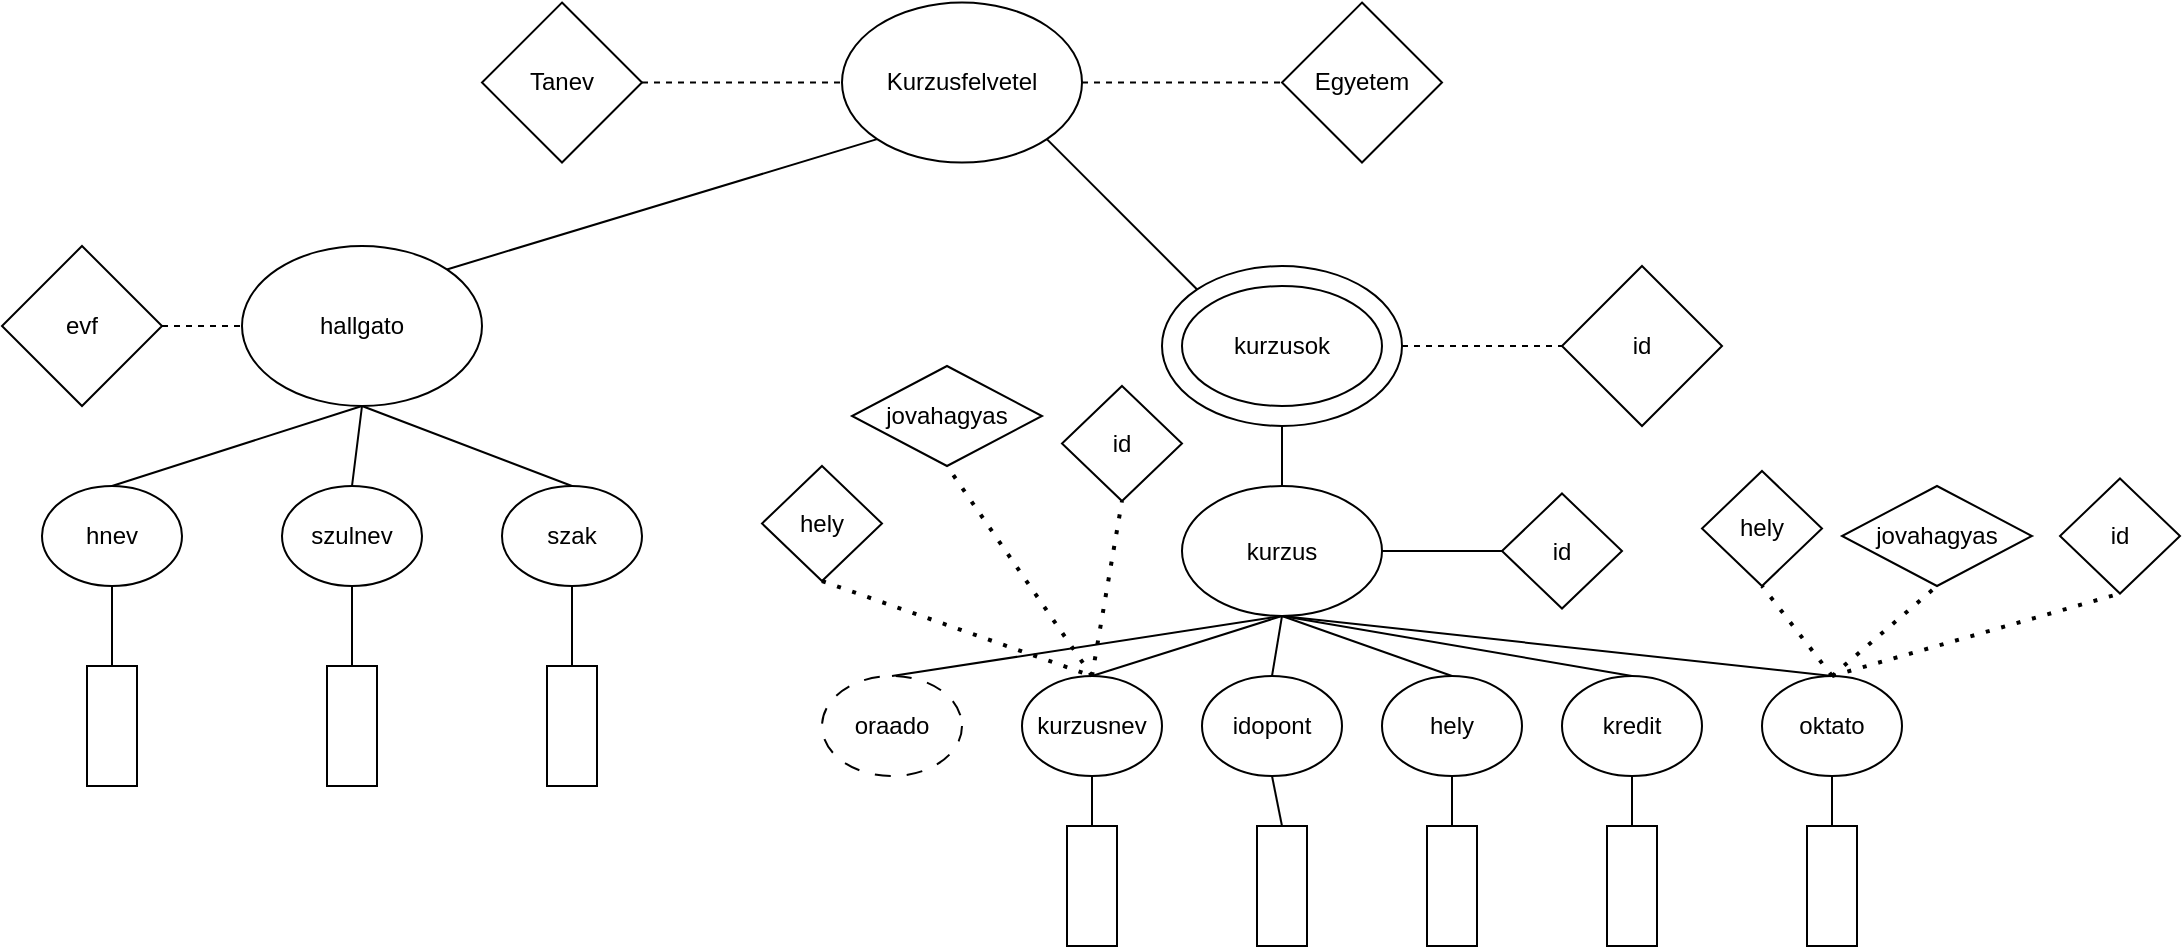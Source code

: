 <mxfile version="28.2.7">
  <diagram id="VnekTlyoDM-fduJI4oiZ" name="Page-1">
    <mxGraphModel dx="1001" dy="502" grid="1" gridSize="10" guides="1" tooltips="1" connect="1" arrows="1" fold="1" page="1" pageScale="1" pageWidth="1169" pageHeight="1654" math="0" shadow="0">
      <root>
        <mxCell id="0" />
        <mxCell id="1" parent="0" />
        <mxCell id="syp8sQonNkeXnLw--F8j-1" value="Kurzusfelvetel" style="ellipse;whiteSpace=wrap;html=1;" parent="1" vertex="1">
          <mxGeometry x="560" y="38.28" width="120" height="80" as="geometry" />
        </mxCell>
        <mxCell id="syp8sQonNkeXnLw--F8j-2" value="Tanev" style="rhombus;whiteSpace=wrap;html=1;" parent="1" vertex="1">
          <mxGeometry x="380" y="38.28" width="80" height="80" as="geometry" />
        </mxCell>
        <mxCell id="syp8sQonNkeXnLw--F8j-3" value="Egyetem" style="rhombus;whiteSpace=wrap;html=1;" parent="1" vertex="1">
          <mxGeometry x="780" y="38.28" width="80" height="80" as="geometry" />
        </mxCell>
        <mxCell id="syp8sQonNkeXnLw--F8j-5" value="" style="endArrow=none;dashed=1;html=1;rounded=0;exitX=1;exitY=0.5;exitDx=0;exitDy=0;entryX=0;entryY=0.5;entryDx=0;entryDy=0;" parent="1" source="syp8sQonNkeXnLw--F8j-2" target="syp8sQonNkeXnLw--F8j-1" edge="1">
          <mxGeometry width="50" height="50" relative="1" as="geometry">
            <mxPoint x="620" y="288.28" as="sourcePoint" />
            <mxPoint x="670" y="238.28" as="targetPoint" />
          </mxGeometry>
        </mxCell>
        <mxCell id="syp8sQonNkeXnLw--F8j-6" value="" style="endArrow=none;dashed=1;html=1;rounded=0;exitX=1;exitY=0.5;exitDx=0;exitDy=0;" parent="1" source="syp8sQonNkeXnLw--F8j-1" target="syp8sQonNkeXnLw--F8j-3" edge="1">
          <mxGeometry width="50" height="50" relative="1" as="geometry">
            <mxPoint x="620" y="288.28" as="sourcePoint" />
            <mxPoint x="670" y="238.28" as="targetPoint" />
          </mxGeometry>
        </mxCell>
        <mxCell id="syp8sQonNkeXnLw--F8j-7" value="hallgato" style="ellipse;whiteSpace=wrap;html=1;" parent="1" vertex="1">
          <mxGeometry x="260" y="160" width="120" height="80" as="geometry" />
        </mxCell>
        <mxCell id="syp8sQonNkeXnLw--F8j-8" value="" style="ellipse;whiteSpace=wrap;html=1;" parent="1" vertex="1">
          <mxGeometry x="720" y="170" width="120" height="80" as="geometry" />
        </mxCell>
        <mxCell id="syp8sQonNkeXnLw--F8j-9" value="kurzusok" style="ellipse;whiteSpace=wrap;html=1;" parent="1" vertex="1">
          <mxGeometry x="730" y="180" width="100" height="60" as="geometry" />
        </mxCell>
        <mxCell id="syp8sQonNkeXnLw--F8j-10" value="" style="endArrow=none;html=1;rounded=0;exitX=1;exitY=0;exitDx=0;exitDy=0;entryX=0;entryY=1;entryDx=0;entryDy=0;" parent="1" source="syp8sQonNkeXnLw--F8j-7" target="syp8sQonNkeXnLw--F8j-1" edge="1">
          <mxGeometry width="50" height="50" relative="1" as="geometry">
            <mxPoint x="512.426" y="169.996" as="sourcePoint" />
            <mxPoint x="670" y="238.28" as="targetPoint" />
          </mxGeometry>
        </mxCell>
        <mxCell id="syp8sQonNkeXnLw--F8j-11" value="" style="endArrow=none;html=1;rounded=0;entryX=1;entryY=1;entryDx=0;entryDy=0;exitX=0;exitY=0;exitDx=0;exitDy=0;" parent="1" source="syp8sQonNkeXnLw--F8j-8" target="syp8sQonNkeXnLw--F8j-1" edge="1">
          <mxGeometry width="50" height="50" relative="1" as="geometry">
            <mxPoint x="747.574" y="169.996" as="sourcePoint" />
            <mxPoint x="700" y="168.28" as="targetPoint" />
          </mxGeometry>
        </mxCell>
        <mxCell id="syp8sQonNkeXnLw--F8j-12" value="id" style="rhombus;whiteSpace=wrap;html=1;" parent="1" vertex="1">
          <mxGeometry x="920" y="170" width="80" height="80" as="geometry" />
        </mxCell>
        <mxCell id="syp8sQonNkeXnLw--F8j-13" value="" style="endArrow=none;dashed=1;html=1;rounded=0;exitX=1;exitY=0.5;exitDx=0;exitDy=0;entryX=0;entryY=0.5;entryDx=0;entryDy=0;" parent="1" source="syp8sQonNkeXnLw--F8j-8" target="syp8sQonNkeXnLw--F8j-12" edge="1">
          <mxGeometry width="50" height="50" relative="1" as="geometry">
            <mxPoint x="630" y="180" as="sourcePoint" />
            <mxPoint x="680" y="130" as="targetPoint" />
          </mxGeometry>
        </mxCell>
        <mxCell id="syp8sQonNkeXnLw--F8j-14" value="evf" style="rhombus;whiteSpace=wrap;html=1;" parent="1" vertex="1">
          <mxGeometry x="140" y="160" width="80" height="80" as="geometry" />
        </mxCell>
        <mxCell id="syp8sQonNkeXnLw--F8j-15" value="" style="endArrow=none;dashed=1;html=1;rounded=0;exitX=1;exitY=0.5;exitDx=0;exitDy=0;entryX=0;entryY=0.5;entryDx=0;entryDy=0;" parent="1" source="syp8sQonNkeXnLw--F8j-14" target="syp8sQonNkeXnLw--F8j-7" edge="1">
          <mxGeometry width="50" height="50" relative="1" as="geometry">
            <mxPoint x="390" y="180" as="sourcePoint" />
            <mxPoint x="440" y="130" as="targetPoint" />
          </mxGeometry>
        </mxCell>
        <mxCell id="L3ZMG0MOug-UIf8qbC8H-1" value="hnev" style="ellipse;whiteSpace=wrap;html=1;" parent="1" vertex="1">
          <mxGeometry x="160" y="280" width="70" height="50" as="geometry" />
        </mxCell>
        <mxCell id="L3ZMG0MOug-UIf8qbC8H-2" value="szulnev" style="ellipse;whiteSpace=wrap;html=1;" parent="1" vertex="1">
          <mxGeometry x="280" y="280" width="70" height="50" as="geometry" />
        </mxCell>
        <mxCell id="L3ZMG0MOug-UIf8qbC8H-3" value="szak" style="ellipse;whiteSpace=wrap;html=1;" parent="1" vertex="1">
          <mxGeometry x="390" y="280" width="70" height="50" as="geometry" />
        </mxCell>
        <mxCell id="L3ZMG0MOug-UIf8qbC8H-4" value="" style="endArrow=none;html=1;rounded=0;exitX=0.5;exitY=0;exitDx=0;exitDy=0;entryX=0.5;entryY=1;entryDx=0;entryDy=0;" parent="1" source="L3ZMG0MOug-UIf8qbC8H-1" target="syp8sQonNkeXnLw--F8j-7" edge="1">
          <mxGeometry width="50" height="50" relative="1" as="geometry">
            <mxPoint x="490" y="290" as="sourcePoint" />
            <mxPoint x="540" y="240" as="targetPoint" />
          </mxGeometry>
        </mxCell>
        <mxCell id="L3ZMG0MOug-UIf8qbC8H-5" value="" style="endArrow=none;html=1;rounded=0;exitX=0.5;exitY=0;exitDx=0;exitDy=0;" parent="1" source="L3ZMG0MOug-UIf8qbC8H-3" edge="1">
          <mxGeometry width="50" height="50" relative="1" as="geometry">
            <mxPoint x="490" y="290" as="sourcePoint" />
            <mxPoint x="320" y="240" as="targetPoint" />
          </mxGeometry>
        </mxCell>
        <mxCell id="L3ZMG0MOug-UIf8qbC8H-6" value="" style="endArrow=none;html=1;rounded=0;entryX=0.5;entryY=1;entryDx=0;entryDy=0;exitX=0.5;exitY=0;exitDx=0;exitDy=0;" parent="1" source="L3ZMG0MOug-UIf8qbC8H-2" target="syp8sQonNkeXnLw--F8j-7" edge="1">
          <mxGeometry width="50" height="50" relative="1" as="geometry">
            <mxPoint x="490" y="290" as="sourcePoint" />
            <mxPoint x="540" y="240" as="targetPoint" />
          </mxGeometry>
        </mxCell>
        <mxCell id="L3ZMG0MOug-UIf8qbC8H-7" value="" style="rounded=0;whiteSpace=wrap;html=1;direction=south;" parent="1" vertex="1">
          <mxGeometry x="182.5" y="370" width="25" height="60" as="geometry" />
        </mxCell>
        <mxCell id="L3ZMG0MOug-UIf8qbC8H-8" value="" style="rounded=0;whiteSpace=wrap;html=1;direction=south;" parent="1" vertex="1">
          <mxGeometry x="302.5" y="370" width="25" height="60" as="geometry" />
        </mxCell>
        <mxCell id="L3ZMG0MOug-UIf8qbC8H-9" value="" style="rounded=0;whiteSpace=wrap;html=1;direction=south;" parent="1" vertex="1">
          <mxGeometry x="412.5" y="370" width="25" height="60" as="geometry" />
        </mxCell>
        <mxCell id="L3ZMG0MOug-UIf8qbC8H-10" value="" style="endArrow=none;html=1;rounded=0;exitX=0;exitY=0.5;exitDx=0;exitDy=0;entryX=0.5;entryY=1;entryDx=0;entryDy=0;" parent="1" source="L3ZMG0MOug-UIf8qbC8H-9" target="L3ZMG0MOug-UIf8qbC8H-3" edge="1">
          <mxGeometry width="50" height="50" relative="1" as="geometry">
            <mxPoint x="490" y="390" as="sourcePoint" />
            <mxPoint x="540" y="340" as="targetPoint" />
          </mxGeometry>
        </mxCell>
        <mxCell id="L3ZMG0MOug-UIf8qbC8H-11" value="" style="endArrow=none;html=1;rounded=0;exitX=0;exitY=0.5;exitDx=0;exitDy=0;entryX=0.5;entryY=1;entryDx=0;entryDy=0;" parent="1" source="L3ZMG0MOug-UIf8qbC8H-8" target="L3ZMG0MOug-UIf8qbC8H-2" edge="1">
          <mxGeometry width="50" height="50" relative="1" as="geometry">
            <mxPoint x="490" y="390" as="sourcePoint" />
            <mxPoint x="540" y="340" as="targetPoint" />
          </mxGeometry>
        </mxCell>
        <mxCell id="L3ZMG0MOug-UIf8qbC8H-12" value="" style="endArrow=none;html=1;rounded=0;exitX=0;exitY=0.5;exitDx=0;exitDy=0;entryX=0.5;entryY=1;entryDx=0;entryDy=0;" parent="1" source="L3ZMG0MOug-UIf8qbC8H-7" target="L3ZMG0MOug-UIf8qbC8H-1" edge="1">
          <mxGeometry width="50" height="50" relative="1" as="geometry">
            <mxPoint x="490" y="390" as="sourcePoint" />
            <mxPoint x="540" y="340" as="targetPoint" />
          </mxGeometry>
        </mxCell>
        <mxCell id="L3ZMG0MOug-UIf8qbC8H-13" value="kurzus" style="ellipse;whiteSpace=wrap;html=1;" parent="1" vertex="1">
          <mxGeometry x="730" y="280" width="100" height="65" as="geometry" />
        </mxCell>
        <mxCell id="L3ZMG0MOug-UIf8qbC8H-14" value="id" style="rhombus;whiteSpace=wrap;html=1;" parent="1" vertex="1">
          <mxGeometry x="890" y="283.75" width="60" height="57.5" as="geometry" />
        </mxCell>
        <mxCell id="L3ZMG0MOug-UIf8qbC8H-15" value="" style="endArrow=none;html=1;rounded=0;exitX=1;exitY=0.5;exitDx=0;exitDy=0;" parent="1" source="L3ZMG0MOug-UIf8qbC8H-13" target="L3ZMG0MOug-UIf8qbC8H-14" edge="1">
          <mxGeometry width="50" height="50" relative="1" as="geometry">
            <mxPoint x="720" y="290" as="sourcePoint" />
            <mxPoint x="770" y="240" as="targetPoint" />
          </mxGeometry>
        </mxCell>
        <mxCell id="L3ZMG0MOug-UIf8qbC8H-16" value="" style="endArrow=none;html=1;rounded=0;exitX=0.5;exitY=0;exitDx=0;exitDy=0;entryX=0.5;entryY=1;entryDx=0;entryDy=0;" parent="1" source="L3ZMG0MOug-UIf8qbC8H-13" target="syp8sQonNkeXnLw--F8j-8" edge="1">
          <mxGeometry width="50" height="50" relative="1" as="geometry">
            <mxPoint x="720" y="290" as="sourcePoint" />
            <mxPoint x="770" y="240" as="targetPoint" />
          </mxGeometry>
        </mxCell>
        <mxCell id="L3ZMG0MOug-UIf8qbC8H-17" value="oraado" style="ellipse;whiteSpace=wrap;html=1;gradientColor=none;strokeColor=default;dashed=1;dashPattern=8 8;" parent="1" vertex="1">
          <mxGeometry x="550" y="375" width="70" height="50" as="geometry" />
        </mxCell>
        <mxCell id="L3ZMG0MOug-UIf8qbC8H-18" value="oktato" style="ellipse;whiteSpace=wrap;html=1;" parent="1" vertex="1">
          <mxGeometry x="1020" y="375" width="70" height="50" as="geometry" />
        </mxCell>
        <mxCell id="L3ZMG0MOug-UIf8qbC8H-19" value="kredit" style="ellipse;whiteSpace=wrap;html=1;" parent="1" vertex="1">
          <mxGeometry x="920" y="375" width="70" height="50" as="geometry" />
        </mxCell>
        <mxCell id="L3ZMG0MOug-UIf8qbC8H-20" value="hely" style="ellipse;whiteSpace=wrap;html=1;" parent="1" vertex="1">
          <mxGeometry x="830" y="375" width="70" height="50" as="geometry" />
        </mxCell>
        <mxCell id="L3ZMG0MOug-UIf8qbC8H-21" value="idopont" style="ellipse;whiteSpace=wrap;html=1;" parent="1" vertex="1">
          <mxGeometry x="740" y="375" width="70" height="50" as="geometry" />
        </mxCell>
        <mxCell id="L3ZMG0MOug-UIf8qbC8H-22" value="kurzusnev" style="ellipse;whiteSpace=wrap;html=1;" parent="1" vertex="1">
          <mxGeometry x="650" y="375" width="70" height="50" as="geometry" />
        </mxCell>
        <mxCell id="L3ZMG0MOug-UIf8qbC8H-23" value="" style="endArrow=none;html=1;rounded=0;exitX=0.5;exitY=0;exitDx=0;exitDy=0;entryX=0.5;entryY=1;entryDx=0;entryDy=0;" parent="1" source="L3ZMG0MOug-UIf8qbC8H-18" target="L3ZMG0MOug-UIf8qbC8H-13" edge="1">
          <mxGeometry width="50" height="50" relative="1" as="geometry">
            <mxPoint x="720" y="390" as="sourcePoint" />
            <mxPoint x="770" y="340" as="targetPoint" />
          </mxGeometry>
        </mxCell>
        <mxCell id="L3ZMG0MOug-UIf8qbC8H-24" value="" style="endArrow=none;html=1;rounded=0;exitX=0.5;exitY=0;exitDx=0;exitDy=0;entryX=0.5;entryY=1;entryDx=0;entryDy=0;" parent="1" source="L3ZMG0MOug-UIf8qbC8H-19" target="L3ZMG0MOug-UIf8qbC8H-13" edge="1">
          <mxGeometry width="50" height="50" relative="1" as="geometry">
            <mxPoint x="720" y="390" as="sourcePoint" />
            <mxPoint x="770" y="340" as="targetPoint" />
          </mxGeometry>
        </mxCell>
        <mxCell id="L3ZMG0MOug-UIf8qbC8H-25" value="" style="endArrow=none;html=1;rounded=0;exitX=0.5;exitY=0;exitDx=0;exitDy=0;entryX=0.5;entryY=1;entryDx=0;entryDy=0;" parent="1" source="L3ZMG0MOug-UIf8qbC8H-20" target="L3ZMG0MOug-UIf8qbC8H-13" edge="1">
          <mxGeometry width="50" height="50" relative="1" as="geometry">
            <mxPoint x="720" y="390" as="sourcePoint" />
            <mxPoint x="780" y="350" as="targetPoint" />
          </mxGeometry>
        </mxCell>
        <mxCell id="L3ZMG0MOug-UIf8qbC8H-26" value="" style="endArrow=none;html=1;rounded=0;exitX=0.5;exitY=0;exitDx=0;exitDy=0;entryX=0.5;entryY=1;entryDx=0;entryDy=0;" parent="1" source="L3ZMG0MOug-UIf8qbC8H-21" target="L3ZMG0MOug-UIf8qbC8H-13" edge="1">
          <mxGeometry width="50" height="50" relative="1" as="geometry">
            <mxPoint x="720" y="390" as="sourcePoint" />
            <mxPoint x="770" y="350" as="targetPoint" />
          </mxGeometry>
        </mxCell>
        <mxCell id="L3ZMG0MOug-UIf8qbC8H-27" value="" style="endArrow=none;html=1;rounded=0;exitX=0.5;exitY=0;exitDx=0;exitDy=0;entryX=0.5;entryY=1;entryDx=0;entryDy=0;" parent="1" source="L3ZMG0MOug-UIf8qbC8H-22" target="L3ZMG0MOug-UIf8qbC8H-13" edge="1">
          <mxGeometry width="50" height="50" relative="1" as="geometry">
            <mxPoint x="720" y="390" as="sourcePoint" />
            <mxPoint x="770" y="340" as="targetPoint" />
          </mxGeometry>
        </mxCell>
        <mxCell id="L3ZMG0MOug-UIf8qbC8H-28" value="" style="endArrow=none;html=1;rounded=0;exitX=0.5;exitY=0;exitDx=0;exitDy=0;entryX=0.5;entryY=1;entryDx=0;entryDy=0;" parent="1" source="L3ZMG0MOug-UIf8qbC8H-17" target="L3ZMG0MOug-UIf8qbC8H-13" edge="1">
          <mxGeometry width="50" height="50" relative="1" as="geometry">
            <mxPoint x="720" y="390" as="sourcePoint" />
            <mxPoint x="770" y="340" as="targetPoint" />
          </mxGeometry>
        </mxCell>
        <mxCell id="L3ZMG0MOug-UIf8qbC8H-29" value="jovahagyas" style="rhombus;whiteSpace=wrap;html=1;" parent="1" vertex="1">
          <mxGeometry x="565" y="220" width="95" height="50" as="geometry" />
        </mxCell>
        <mxCell id="L3ZMG0MOug-UIf8qbC8H-31" value="hely" style="rhombus;whiteSpace=wrap;html=1;" parent="1" vertex="1">
          <mxGeometry x="520" y="270" width="60" height="57.5" as="geometry" />
        </mxCell>
        <mxCell id="L3ZMG0MOug-UIf8qbC8H-32" value="id" style="rhombus;whiteSpace=wrap;html=1;" parent="1" vertex="1">
          <mxGeometry x="670" y="230" width="60" height="57.5" as="geometry" />
        </mxCell>
        <mxCell id="L3ZMG0MOug-UIf8qbC8H-37" value="" style="endArrow=none;dashed=1;html=1;dashPattern=1 3;strokeWidth=2;rounded=0;entryX=0.5;entryY=1;entryDx=0;entryDy=0;exitX=0.5;exitY=0;exitDx=0;exitDy=0;" parent="1" source="L3ZMG0MOug-UIf8qbC8H-22" target="L3ZMG0MOug-UIf8qbC8H-32" edge="1">
          <mxGeometry width="50" height="50" relative="1" as="geometry">
            <mxPoint x="720" y="490" as="sourcePoint" />
            <mxPoint x="770" y="440" as="targetPoint" />
          </mxGeometry>
        </mxCell>
        <mxCell id="L3ZMG0MOug-UIf8qbC8H-38" value="" style="endArrow=none;dashed=1;html=1;dashPattern=1 3;strokeWidth=2;rounded=0;entryX=0.5;entryY=1;entryDx=0;entryDy=0;exitX=0.5;exitY=0;exitDx=0;exitDy=0;" parent="1" source="L3ZMG0MOug-UIf8qbC8H-22" target="L3ZMG0MOug-UIf8qbC8H-29" edge="1">
          <mxGeometry width="50" height="50" relative="1" as="geometry">
            <mxPoint x="720" y="490" as="sourcePoint" />
            <mxPoint x="770" y="440" as="targetPoint" />
          </mxGeometry>
        </mxCell>
        <mxCell id="L3ZMG0MOug-UIf8qbC8H-39" value="" style="endArrow=none;dashed=1;html=1;dashPattern=1 3;strokeWidth=2;rounded=0;exitX=0.5;exitY=1;exitDx=0;exitDy=0;entryX=0.5;entryY=0;entryDx=0;entryDy=0;" parent="1" source="L3ZMG0MOug-UIf8qbC8H-31" target="L3ZMG0MOug-UIf8qbC8H-22" edge="1">
          <mxGeometry width="50" height="50" relative="1" as="geometry">
            <mxPoint x="720" y="490" as="sourcePoint" />
            <mxPoint x="770" y="440" as="targetPoint" />
          </mxGeometry>
        </mxCell>
        <mxCell id="Y5wR_tlN89S5Y93Vymhb-1" value="" style="rounded=0;whiteSpace=wrap;html=1;direction=south;" parent="1" vertex="1">
          <mxGeometry x="672.5" y="450" width="25" height="60" as="geometry" />
        </mxCell>
        <mxCell id="Y5wR_tlN89S5Y93Vymhb-2" value="" style="rounded=0;whiteSpace=wrap;html=1;direction=south;" parent="1" vertex="1">
          <mxGeometry x="767.5" y="450" width="25" height="60" as="geometry" />
        </mxCell>
        <mxCell id="Y5wR_tlN89S5Y93Vymhb-3" value="" style="rounded=0;whiteSpace=wrap;html=1;direction=south;" parent="1" vertex="1">
          <mxGeometry x="852.5" y="450" width="25" height="60" as="geometry" />
        </mxCell>
        <mxCell id="rKyf1R6V8xFtdHl0PciO-1" value="" style="rounded=0;whiteSpace=wrap;html=1;direction=south;" parent="1" vertex="1">
          <mxGeometry x="942.5" y="450" width="25" height="60" as="geometry" />
        </mxCell>
        <mxCell id="rKyf1R6V8xFtdHl0PciO-2" value="" style="rounded=0;whiteSpace=wrap;html=1;direction=south;" parent="1" vertex="1">
          <mxGeometry x="1042.5" y="450" width="25" height="60" as="geometry" />
        </mxCell>
        <mxCell id="rKyf1R6V8xFtdHl0PciO-3" value="" style="endArrow=none;html=1;rounded=0;exitX=0;exitY=0.5;exitDx=0;exitDy=0;entryX=0.5;entryY=1;entryDx=0;entryDy=0;" parent="1" source="Y5wR_tlN89S5Y93Vymhb-1" target="L3ZMG0MOug-UIf8qbC8H-22" edge="1">
          <mxGeometry width="50" height="50" relative="1" as="geometry">
            <mxPoint x="720" y="380" as="sourcePoint" />
            <mxPoint x="770" y="330" as="targetPoint" />
          </mxGeometry>
        </mxCell>
        <mxCell id="rKyf1R6V8xFtdHl0PciO-4" value="" style="endArrow=none;html=1;rounded=0;exitX=0;exitY=0.5;exitDx=0;exitDy=0;entryX=0.5;entryY=1;entryDx=0;entryDy=0;" parent="1" source="rKyf1R6V8xFtdHl0PciO-2" target="L3ZMG0MOug-UIf8qbC8H-18" edge="1">
          <mxGeometry width="50" height="50" relative="1" as="geometry">
            <mxPoint x="720" y="380" as="sourcePoint" />
            <mxPoint x="770" y="330" as="targetPoint" />
          </mxGeometry>
        </mxCell>
        <mxCell id="rKyf1R6V8xFtdHl0PciO-5" value="" style="endArrow=none;html=1;rounded=0;exitX=0;exitY=0.5;exitDx=0;exitDy=0;entryX=0.5;entryY=1;entryDx=0;entryDy=0;" parent="1" source="rKyf1R6V8xFtdHl0PciO-1" target="L3ZMG0MOug-UIf8qbC8H-19" edge="1">
          <mxGeometry width="50" height="50" relative="1" as="geometry">
            <mxPoint x="720" y="380" as="sourcePoint" />
            <mxPoint x="770" y="330" as="targetPoint" />
          </mxGeometry>
        </mxCell>
        <mxCell id="rKyf1R6V8xFtdHl0PciO-6" value="" style="endArrow=none;html=1;rounded=0;exitX=0;exitY=0.5;exitDx=0;exitDy=0;entryX=0.5;entryY=1;entryDx=0;entryDy=0;" parent="1" source="Y5wR_tlN89S5Y93Vymhb-3" target="L3ZMG0MOug-UIf8qbC8H-20" edge="1">
          <mxGeometry width="50" height="50" relative="1" as="geometry">
            <mxPoint x="720" y="380" as="sourcePoint" />
            <mxPoint x="770" y="330" as="targetPoint" />
          </mxGeometry>
        </mxCell>
        <mxCell id="rKyf1R6V8xFtdHl0PciO-7" value="" style="endArrow=none;html=1;rounded=0;exitX=0;exitY=0.5;exitDx=0;exitDy=0;entryX=0.5;entryY=1;entryDx=0;entryDy=0;" parent="1" source="Y5wR_tlN89S5Y93Vymhb-2" target="L3ZMG0MOug-UIf8qbC8H-21" edge="1">
          <mxGeometry width="50" height="50" relative="1" as="geometry">
            <mxPoint x="720" y="380" as="sourcePoint" />
            <mxPoint x="780" y="430" as="targetPoint" />
          </mxGeometry>
        </mxCell>
        <mxCell id="rKyf1R6V8xFtdHl0PciO-8" value="hely" style="rhombus;whiteSpace=wrap;html=1;" parent="1" vertex="1">
          <mxGeometry x="990" y="272.5" width="60" height="57.5" as="geometry" />
        </mxCell>
        <mxCell id="rKyf1R6V8xFtdHl0PciO-9" value="jovahagyas" style="rhombus;whiteSpace=wrap;html=1;" parent="1" vertex="1">
          <mxGeometry x="1060" y="280" width="95" height="50" as="geometry" />
        </mxCell>
        <mxCell id="rKyf1R6V8xFtdHl0PciO-10" value="id" style="rhombus;whiteSpace=wrap;html=1;" parent="1" vertex="1">
          <mxGeometry x="1169" y="276.25" width="60" height="57.5" as="geometry" />
        </mxCell>
        <mxCell id="rKyf1R6V8xFtdHl0PciO-11" value="" style="endArrow=none;dashed=1;html=1;dashPattern=1 3;strokeWidth=2;rounded=0;exitX=0.5;exitY=0;exitDx=0;exitDy=0;entryX=0.5;entryY=1;entryDx=0;entryDy=0;" parent="1" source="L3ZMG0MOug-UIf8qbC8H-18" target="rKyf1R6V8xFtdHl0PciO-10" edge="1">
          <mxGeometry width="50" height="50" relative="1" as="geometry">
            <mxPoint x="820" y="440" as="sourcePoint" />
            <mxPoint x="870" y="390" as="targetPoint" />
          </mxGeometry>
        </mxCell>
        <mxCell id="rKyf1R6V8xFtdHl0PciO-12" value="" style="endArrow=none;dashed=1;html=1;dashPattern=1 3;strokeWidth=2;rounded=0;exitX=0.5;exitY=0;exitDx=0;exitDy=0;entryX=0.5;entryY=1;entryDx=0;entryDy=0;" parent="1" source="L3ZMG0MOug-UIf8qbC8H-18" target="rKyf1R6V8xFtdHl0PciO-9" edge="1">
          <mxGeometry width="50" height="50" relative="1" as="geometry">
            <mxPoint x="820" y="440" as="sourcePoint" />
            <mxPoint x="870" y="390" as="targetPoint" />
          </mxGeometry>
        </mxCell>
        <mxCell id="rKyf1R6V8xFtdHl0PciO-13" value="" style="endArrow=none;dashed=1;html=1;dashPattern=1 3;strokeWidth=2;rounded=0;exitX=0.5;exitY=0;exitDx=0;exitDy=0;entryX=0.5;entryY=1;entryDx=0;entryDy=0;" parent="1" source="L3ZMG0MOug-UIf8qbC8H-18" target="rKyf1R6V8xFtdHl0PciO-8" edge="1">
          <mxGeometry width="50" height="50" relative="1" as="geometry">
            <mxPoint x="820" y="440" as="sourcePoint" />
            <mxPoint x="870" y="390" as="targetPoint" />
          </mxGeometry>
        </mxCell>
      </root>
    </mxGraphModel>
  </diagram>
</mxfile>

